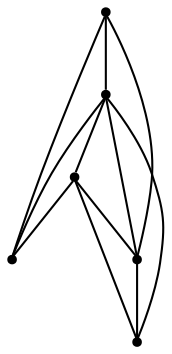graph {
  node [shape=point,comment="{\"directed\":false,\"doi\":\"10.1007/978-3-319-73915-1_9\",\"figure\":\"1\"}"]

  v0 [pos="519.1129105125511,1761.8948791579842"]
  v1 [pos="348.32631955864434,1847.2877679343171"]
  v2 [pos="433.7211928232118,1932.67948033934"]
  v3 [pos="462.17882996148023,1790.3615387573218"]
  v4 [pos="504.881472895463,1704.9710027236088"]
  v5 [pos="348.3263195586443,1704.9710027236088"]

  v0 -- v1 [id="-1",pos="519.1129105125511,1761.8948791579842 519.1077042108521,1837.798711834169 462.1777887011404,1866.257105040517 348.32631955864434,1847.2877679343171"]
  v1 -- v3 [id="-2",pos="348.32631955864434,1847.2877679343171 462.17882996148023,1790.3615387573218 462.17882996148023,1790.3615387573218 462.17882996148023,1790.3615387573218"]
  v5 -- v3 [id="-3",pos="348.3263195586443,1704.9710027236088 462.17882996148023,1790.3615387573218 462.17882996148023,1790.3615387573218 462.17882996148023,1790.3615387573218"]
  v5 -- v1 [id="-4",pos="348.3263195586443,1704.9710027236088 348.32631955864434,1847.2877679343171 348.32631955864434,1847.2877679343171 348.32631955864434,1847.2877679343171"]
  v2 -- v1 [id="-5",pos="433.7211928232118,1932.67948033934 348.32631955864434,1847.2877679343171 348.32631955864434,1847.2877679343171 348.32631955864434,1847.2877679343171"]
  v3 -- v4 [id="-6",pos="462.17882996148023,1790.3615387573218 504.881472895463,1704.9710027236088 504.881472895463,1704.9710027236088 504.881472895463,1704.9710027236088"]
  v4 -- v5 [id="-7",pos="504.881472895463,1704.9710027236088 348.3263195586443,1704.9710027236088 348.3263195586443,1704.9710027236088 348.3263195586443,1704.9710027236088"]
  v4 -- v0 [id="-8",pos="504.881472895463,1704.9710027236088 519.1129105125511,1761.8948791579842 519.1129105125511,1761.8948791579842 519.1129105125511,1761.8948791579842"]
  v1 -- v4 [id="-9",pos="348.32631955864434,1847.2877679343171 367.30018136764204,1790.3627151286316 419.48764089123523,1742.9265912478177 504.881472895463,1704.9710027236088"]
  v3 -- v2 [id="-10",pos="462.17882996148023,1790.3615387573218 481.15581555149737,1866.257105040517 471.6668021263189,1913.7014953143205 433.7211928232118,1932.67948033934"]
  v0 -- v2 [id="-11",pos="519.1129105125511,1761.8948791579842 547.5664144036691,1790.358391169222 519.1035391694929,1932.67515637993 433.7211928232118,1932.67948033934"]
}